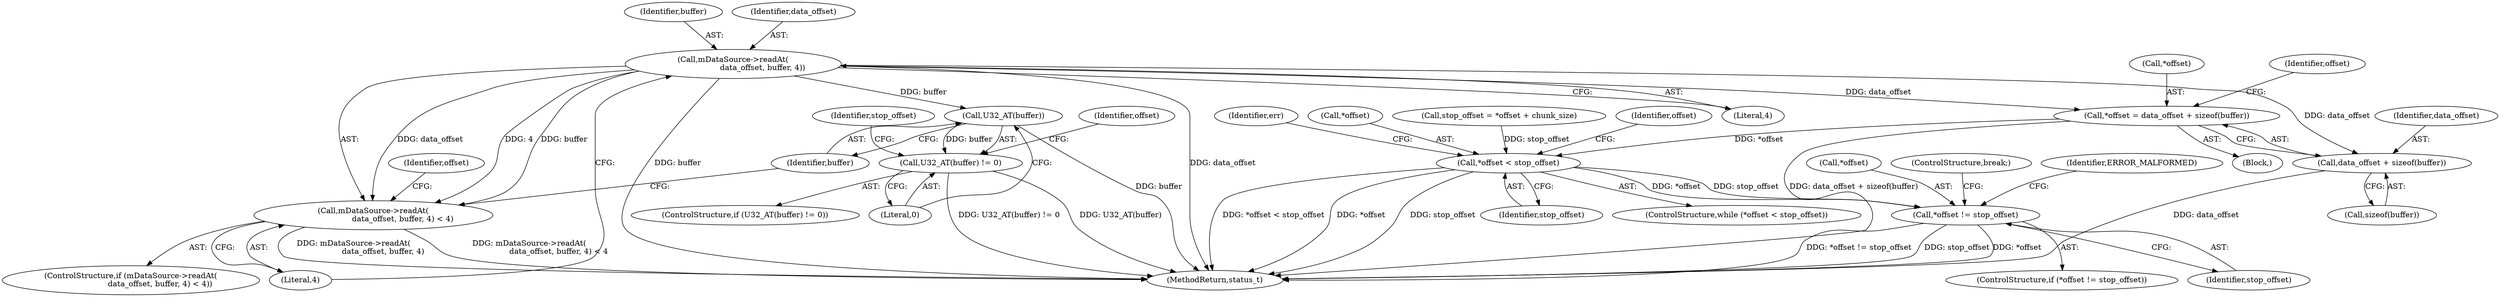 digraph "0_Android_463a6f807e187828442949d1924e143cf07778c6@API" {
"1002242" [label="(Call,mDataSource->readAt(\n                        data_offset, buffer, 4))"];
"1002241" [label="(Call,mDataSource->readAt(\n                        data_offset, buffer, 4) < 4)"];
"1002256" [label="(Call,U32_AT(buffer))"];
"1002255" [label="(Call,U32_AT(buffer) != 0)"];
"1002273" [label="(Call,*offset = data_offset + sizeof(buffer))"];
"1002281" [label="(Call,*offset < stop_offset)"];
"1002302" [label="(Call,*offset != stop_offset)"];
"1002276" [label="(Call,data_offset + sizeof(buffer))"];
"1002283" [label="(Identifier,offset)"];
"1002284" [label="(Identifier,stop_offset)"];
"1002255" [label="(Call,U32_AT(buffer) != 0)"];
"1002309" [label="(ControlStructure,break;)"];
"1002281" [label="(Call,*offset < stop_offset)"];
"1002224" [label="(Block,)"];
"1002258" [label="(Literal,0)"];
"1002302" [label="(Call,*offset != stop_offset)"];
"1002267" [label="(Call,stop_offset = *offset + chunk_size)"];
"1002262" [label="(Identifier,offset)"];
"1002273" [label="(Call,*offset = data_offset + sizeof(buffer))"];
"1002240" [label="(ControlStructure,if (mDataSource->readAt(\n                        data_offset, buffer, 4) < 4))"];
"1002277" [label="(Identifier,data_offset)"];
"1002245" [label="(Literal,4)"];
"1002244" [label="(Identifier,buffer)"];
"1002308" [label="(Identifier,ERROR_MALFORMED)"];
"1002257" [label="(Identifier,buffer)"];
"1002268" [label="(Identifier,stop_offset)"];
"1002241" [label="(Call,mDataSource->readAt(\n                        data_offset, buffer, 4) < 4)"];
"1002242" [label="(Call,mDataSource->readAt(\n                        data_offset, buffer, 4))"];
"1002256" [label="(Call,U32_AT(buffer))"];
"1002278" [label="(Call,sizeof(buffer))"];
"1002303" [label="(Call,*offset)"];
"1002911" [label="(MethodReturn,status_t)"];
"1002250" [label="(Identifier,offset)"];
"1002304" [label="(Identifier,offset)"];
"1002274" [label="(Call,*offset)"];
"1002288" [label="(Identifier,err)"];
"1002243" [label="(Identifier,data_offset)"];
"1002254" [label="(ControlStructure,if (U32_AT(buffer) != 0))"];
"1002282" [label="(Call,*offset)"];
"1002301" [label="(ControlStructure,if (*offset != stop_offset))"];
"1002305" [label="(Identifier,stop_offset)"];
"1002246" [label="(Literal,4)"];
"1002280" [label="(ControlStructure,while (*offset < stop_offset))"];
"1002276" [label="(Call,data_offset + sizeof(buffer))"];
"1002242" -> "1002241"  [label="AST: "];
"1002242" -> "1002245"  [label="CFG: "];
"1002243" -> "1002242"  [label="AST: "];
"1002244" -> "1002242"  [label="AST: "];
"1002245" -> "1002242"  [label="AST: "];
"1002246" -> "1002242"  [label="CFG: "];
"1002242" -> "1002911"  [label="DDG: buffer"];
"1002242" -> "1002911"  [label="DDG: data_offset"];
"1002242" -> "1002241"  [label="DDG: data_offset"];
"1002242" -> "1002241"  [label="DDG: buffer"];
"1002242" -> "1002241"  [label="DDG: 4"];
"1002242" -> "1002256"  [label="DDG: buffer"];
"1002242" -> "1002273"  [label="DDG: data_offset"];
"1002242" -> "1002276"  [label="DDG: data_offset"];
"1002241" -> "1002240"  [label="AST: "];
"1002241" -> "1002246"  [label="CFG: "];
"1002246" -> "1002241"  [label="AST: "];
"1002250" -> "1002241"  [label="CFG: "];
"1002257" -> "1002241"  [label="CFG: "];
"1002241" -> "1002911"  [label="DDG: mDataSource->readAt(\n                        data_offset, buffer, 4)"];
"1002241" -> "1002911"  [label="DDG: mDataSource->readAt(\n                        data_offset, buffer, 4) < 4"];
"1002256" -> "1002255"  [label="AST: "];
"1002256" -> "1002257"  [label="CFG: "];
"1002257" -> "1002256"  [label="AST: "];
"1002258" -> "1002256"  [label="CFG: "];
"1002256" -> "1002911"  [label="DDG: buffer"];
"1002256" -> "1002255"  [label="DDG: buffer"];
"1002255" -> "1002254"  [label="AST: "];
"1002255" -> "1002258"  [label="CFG: "];
"1002258" -> "1002255"  [label="AST: "];
"1002262" -> "1002255"  [label="CFG: "];
"1002268" -> "1002255"  [label="CFG: "];
"1002255" -> "1002911"  [label="DDG: U32_AT(buffer) != 0"];
"1002255" -> "1002911"  [label="DDG: U32_AT(buffer)"];
"1002273" -> "1002224"  [label="AST: "];
"1002273" -> "1002276"  [label="CFG: "];
"1002274" -> "1002273"  [label="AST: "];
"1002276" -> "1002273"  [label="AST: "];
"1002283" -> "1002273"  [label="CFG: "];
"1002273" -> "1002911"  [label="DDG: data_offset + sizeof(buffer)"];
"1002273" -> "1002281"  [label="DDG: *offset"];
"1002281" -> "1002280"  [label="AST: "];
"1002281" -> "1002284"  [label="CFG: "];
"1002282" -> "1002281"  [label="AST: "];
"1002284" -> "1002281"  [label="AST: "];
"1002288" -> "1002281"  [label="CFG: "];
"1002304" -> "1002281"  [label="CFG: "];
"1002281" -> "1002911"  [label="DDG: stop_offset"];
"1002281" -> "1002911"  [label="DDG: *offset < stop_offset"];
"1002281" -> "1002911"  [label="DDG: *offset"];
"1002267" -> "1002281"  [label="DDG: stop_offset"];
"1002281" -> "1002302"  [label="DDG: *offset"];
"1002281" -> "1002302"  [label="DDG: stop_offset"];
"1002302" -> "1002301"  [label="AST: "];
"1002302" -> "1002305"  [label="CFG: "];
"1002303" -> "1002302"  [label="AST: "];
"1002305" -> "1002302"  [label="AST: "];
"1002308" -> "1002302"  [label="CFG: "];
"1002309" -> "1002302"  [label="CFG: "];
"1002302" -> "1002911"  [label="DDG: *offset != stop_offset"];
"1002302" -> "1002911"  [label="DDG: stop_offset"];
"1002302" -> "1002911"  [label="DDG: *offset"];
"1002276" -> "1002278"  [label="CFG: "];
"1002277" -> "1002276"  [label="AST: "];
"1002278" -> "1002276"  [label="AST: "];
"1002276" -> "1002911"  [label="DDG: data_offset"];
}
